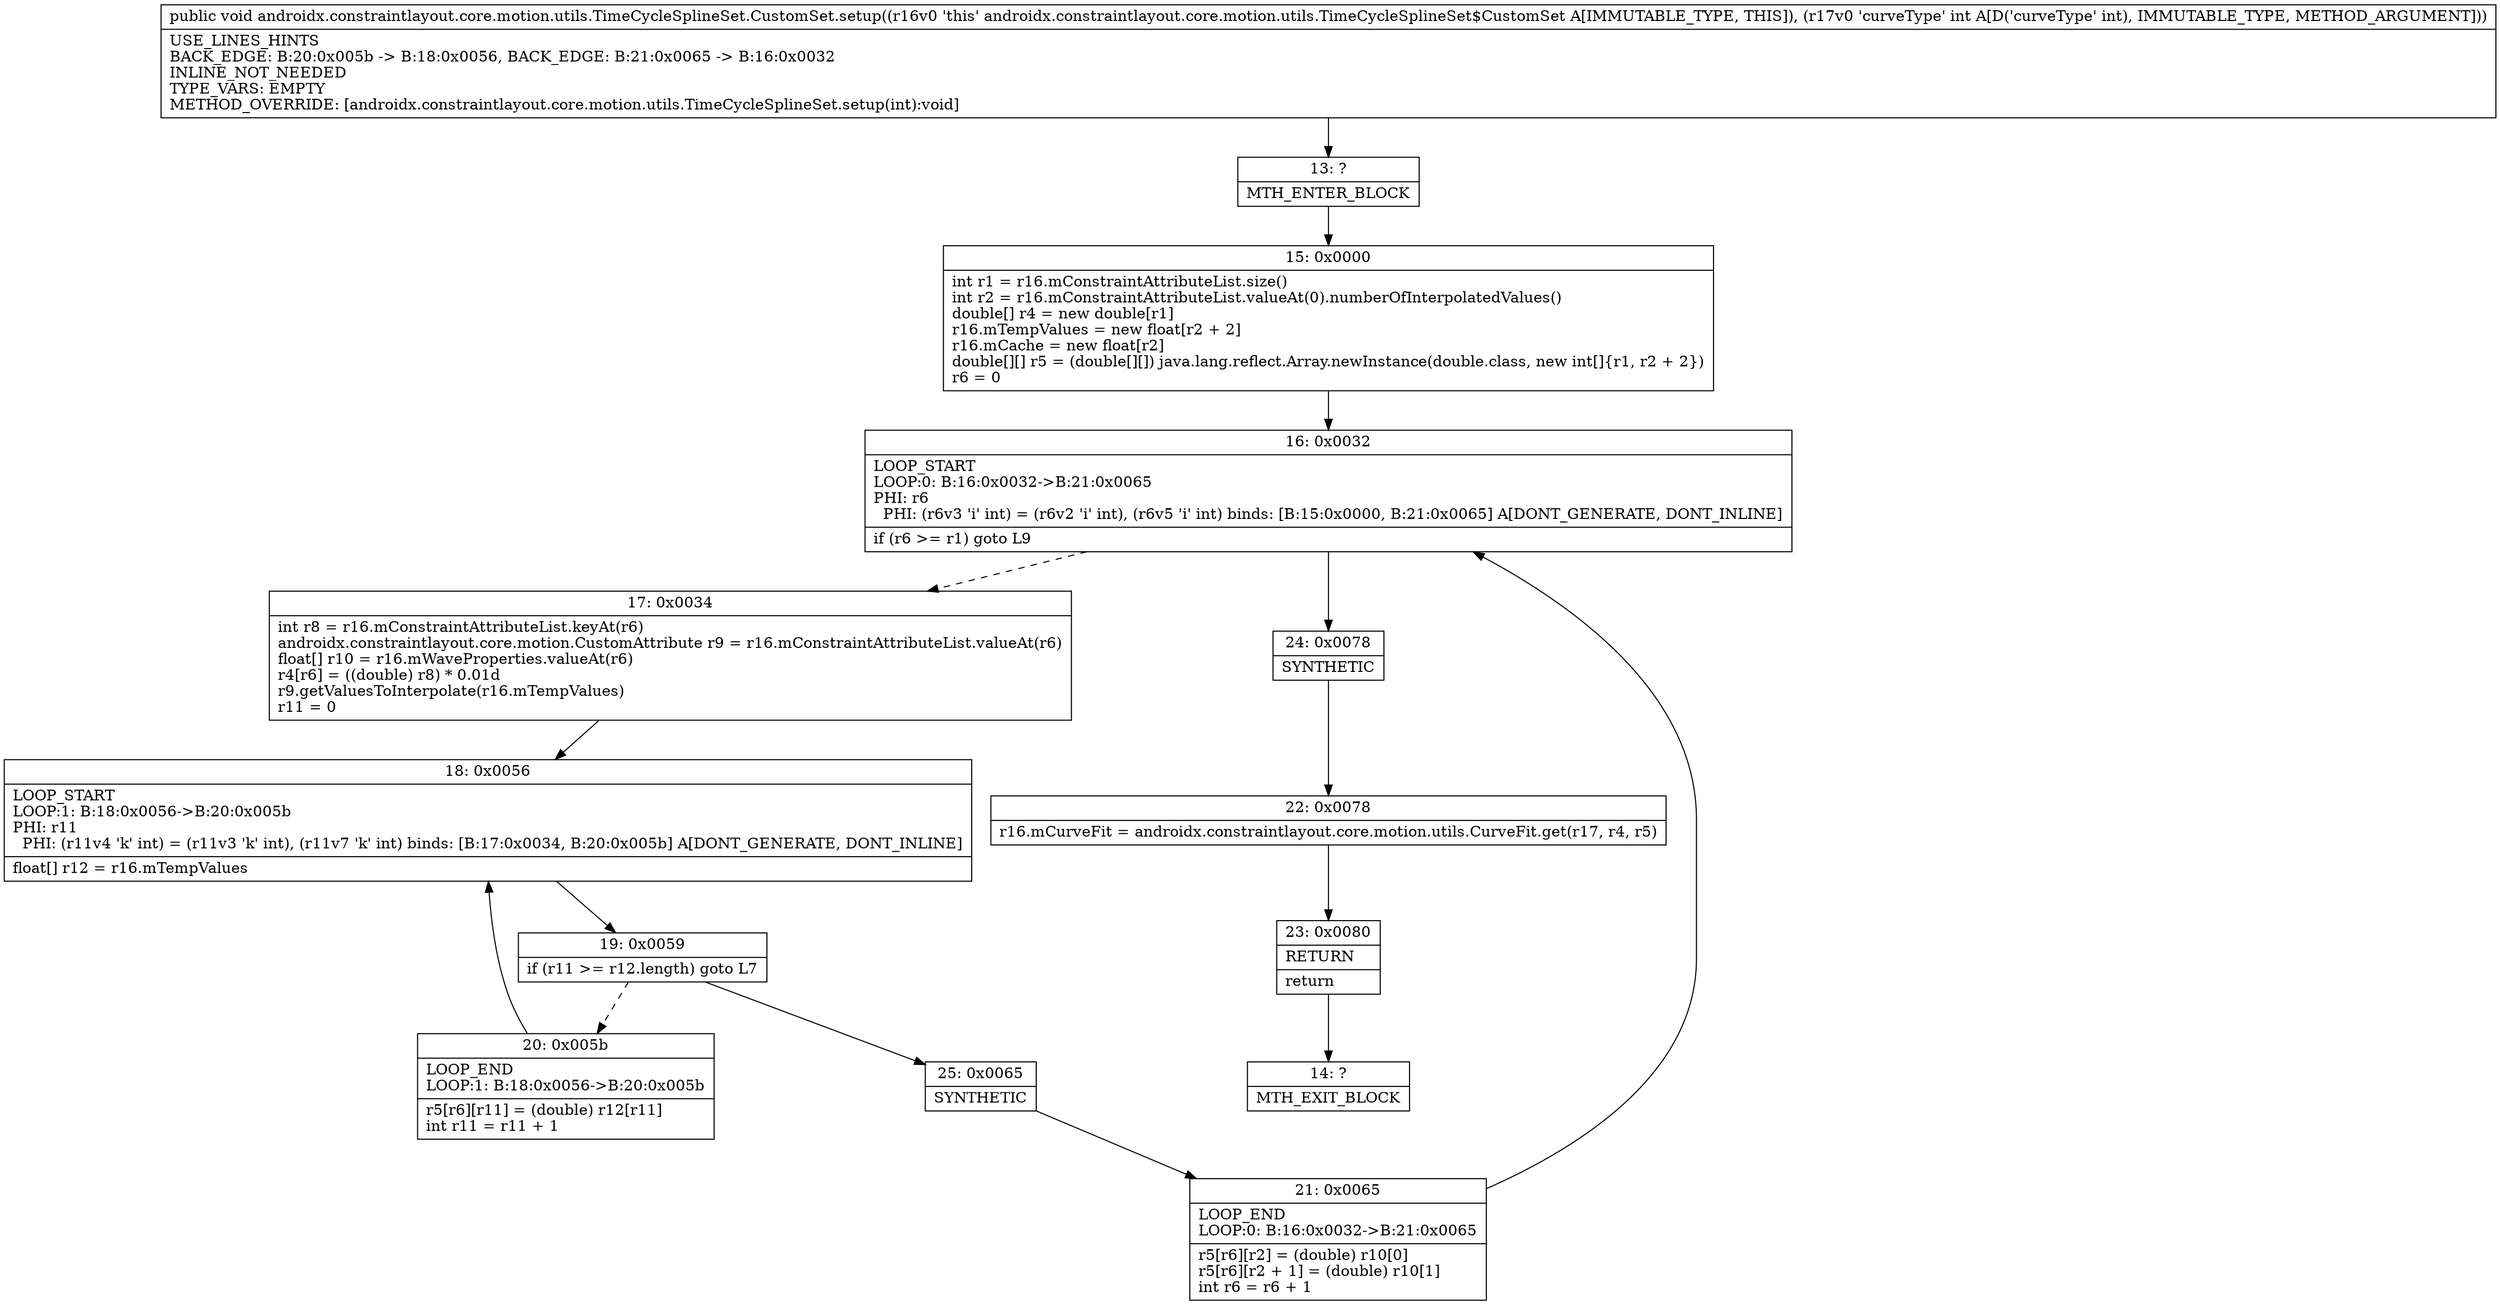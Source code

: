 digraph "CFG forandroidx.constraintlayout.core.motion.utils.TimeCycleSplineSet.CustomSet.setup(I)V" {
Node_13 [shape=record,label="{13\:\ ?|MTH_ENTER_BLOCK\l}"];
Node_15 [shape=record,label="{15\:\ 0x0000|int r1 = r16.mConstraintAttributeList.size()\lint r2 = r16.mConstraintAttributeList.valueAt(0).numberOfInterpolatedValues()\ldouble[] r4 = new double[r1]\lr16.mTempValues = new float[r2 + 2]\lr16.mCache = new float[r2]\ldouble[][] r5 = (double[][]) java.lang.reflect.Array.newInstance(double.class, new int[]\{r1, r2 + 2\})\lr6 = 0\l}"];
Node_16 [shape=record,label="{16\:\ 0x0032|LOOP_START\lLOOP:0: B:16:0x0032\-\>B:21:0x0065\lPHI: r6 \l  PHI: (r6v3 'i' int) = (r6v2 'i' int), (r6v5 'i' int) binds: [B:15:0x0000, B:21:0x0065] A[DONT_GENERATE, DONT_INLINE]\l|if (r6 \>= r1) goto L9\l}"];
Node_17 [shape=record,label="{17\:\ 0x0034|int r8 = r16.mConstraintAttributeList.keyAt(r6)\landroidx.constraintlayout.core.motion.CustomAttribute r9 = r16.mConstraintAttributeList.valueAt(r6)\lfloat[] r10 = r16.mWaveProperties.valueAt(r6)\lr4[r6] = ((double) r8) * 0.01d\lr9.getValuesToInterpolate(r16.mTempValues)\lr11 = 0\l}"];
Node_18 [shape=record,label="{18\:\ 0x0056|LOOP_START\lLOOP:1: B:18:0x0056\-\>B:20:0x005b\lPHI: r11 \l  PHI: (r11v4 'k' int) = (r11v3 'k' int), (r11v7 'k' int) binds: [B:17:0x0034, B:20:0x005b] A[DONT_GENERATE, DONT_INLINE]\l|float[] r12 = r16.mTempValues\l}"];
Node_19 [shape=record,label="{19\:\ 0x0059|if (r11 \>= r12.length) goto L7\l}"];
Node_20 [shape=record,label="{20\:\ 0x005b|LOOP_END\lLOOP:1: B:18:0x0056\-\>B:20:0x005b\l|r5[r6][r11] = (double) r12[r11]\lint r11 = r11 + 1\l}"];
Node_25 [shape=record,label="{25\:\ 0x0065|SYNTHETIC\l}"];
Node_21 [shape=record,label="{21\:\ 0x0065|LOOP_END\lLOOP:0: B:16:0x0032\-\>B:21:0x0065\l|r5[r6][r2] = (double) r10[0]\lr5[r6][r2 + 1] = (double) r10[1]\lint r6 = r6 + 1\l}"];
Node_24 [shape=record,label="{24\:\ 0x0078|SYNTHETIC\l}"];
Node_22 [shape=record,label="{22\:\ 0x0078|r16.mCurveFit = androidx.constraintlayout.core.motion.utils.CurveFit.get(r17, r4, r5)\l}"];
Node_23 [shape=record,label="{23\:\ 0x0080|RETURN\l|return\l}"];
Node_14 [shape=record,label="{14\:\ ?|MTH_EXIT_BLOCK\l}"];
MethodNode[shape=record,label="{public void androidx.constraintlayout.core.motion.utils.TimeCycleSplineSet.CustomSet.setup((r16v0 'this' androidx.constraintlayout.core.motion.utils.TimeCycleSplineSet$CustomSet A[IMMUTABLE_TYPE, THIS]), (r17v0 'curveType' int A[D('curveType' int), IMMUTABLE_TYPE, METHOD_ARGUMENT]))  | USE_LINES_HINTS\lBACK_EDGE: B:20:0x005b \-\> B:18:0x0056, BACK_EDGE: B:21:0x0065 \-\> B:16:0x0032\lINLINE_NOT_NEEDED\lTYPE_VARS: EMPTY\lMETHOD_OVERRIDE: [androidx.constraintlayout.core.motion.utils.TimeCycleSplineSet.setup(int):void]\l}"];
MethodNode -> Node_13;Node_13 -> Node_15;
Node_15 -> Node_16;
Node_16 -> Node_17[style=dashed];
Node_16 -> Node_24;
Node_17 -> Node_18;
Node_18 -> Node_19;
Node_19 -> Node_20[style=dashed];
Node_19 -> Node_25;
Node_20 -> Node_18;
Node_25 -> Node_21;
Node_21 -> Node_16;
Node_24 -> Node_22;
Node_22 -> Node_23;
Node_23 -> Node_14;
}

